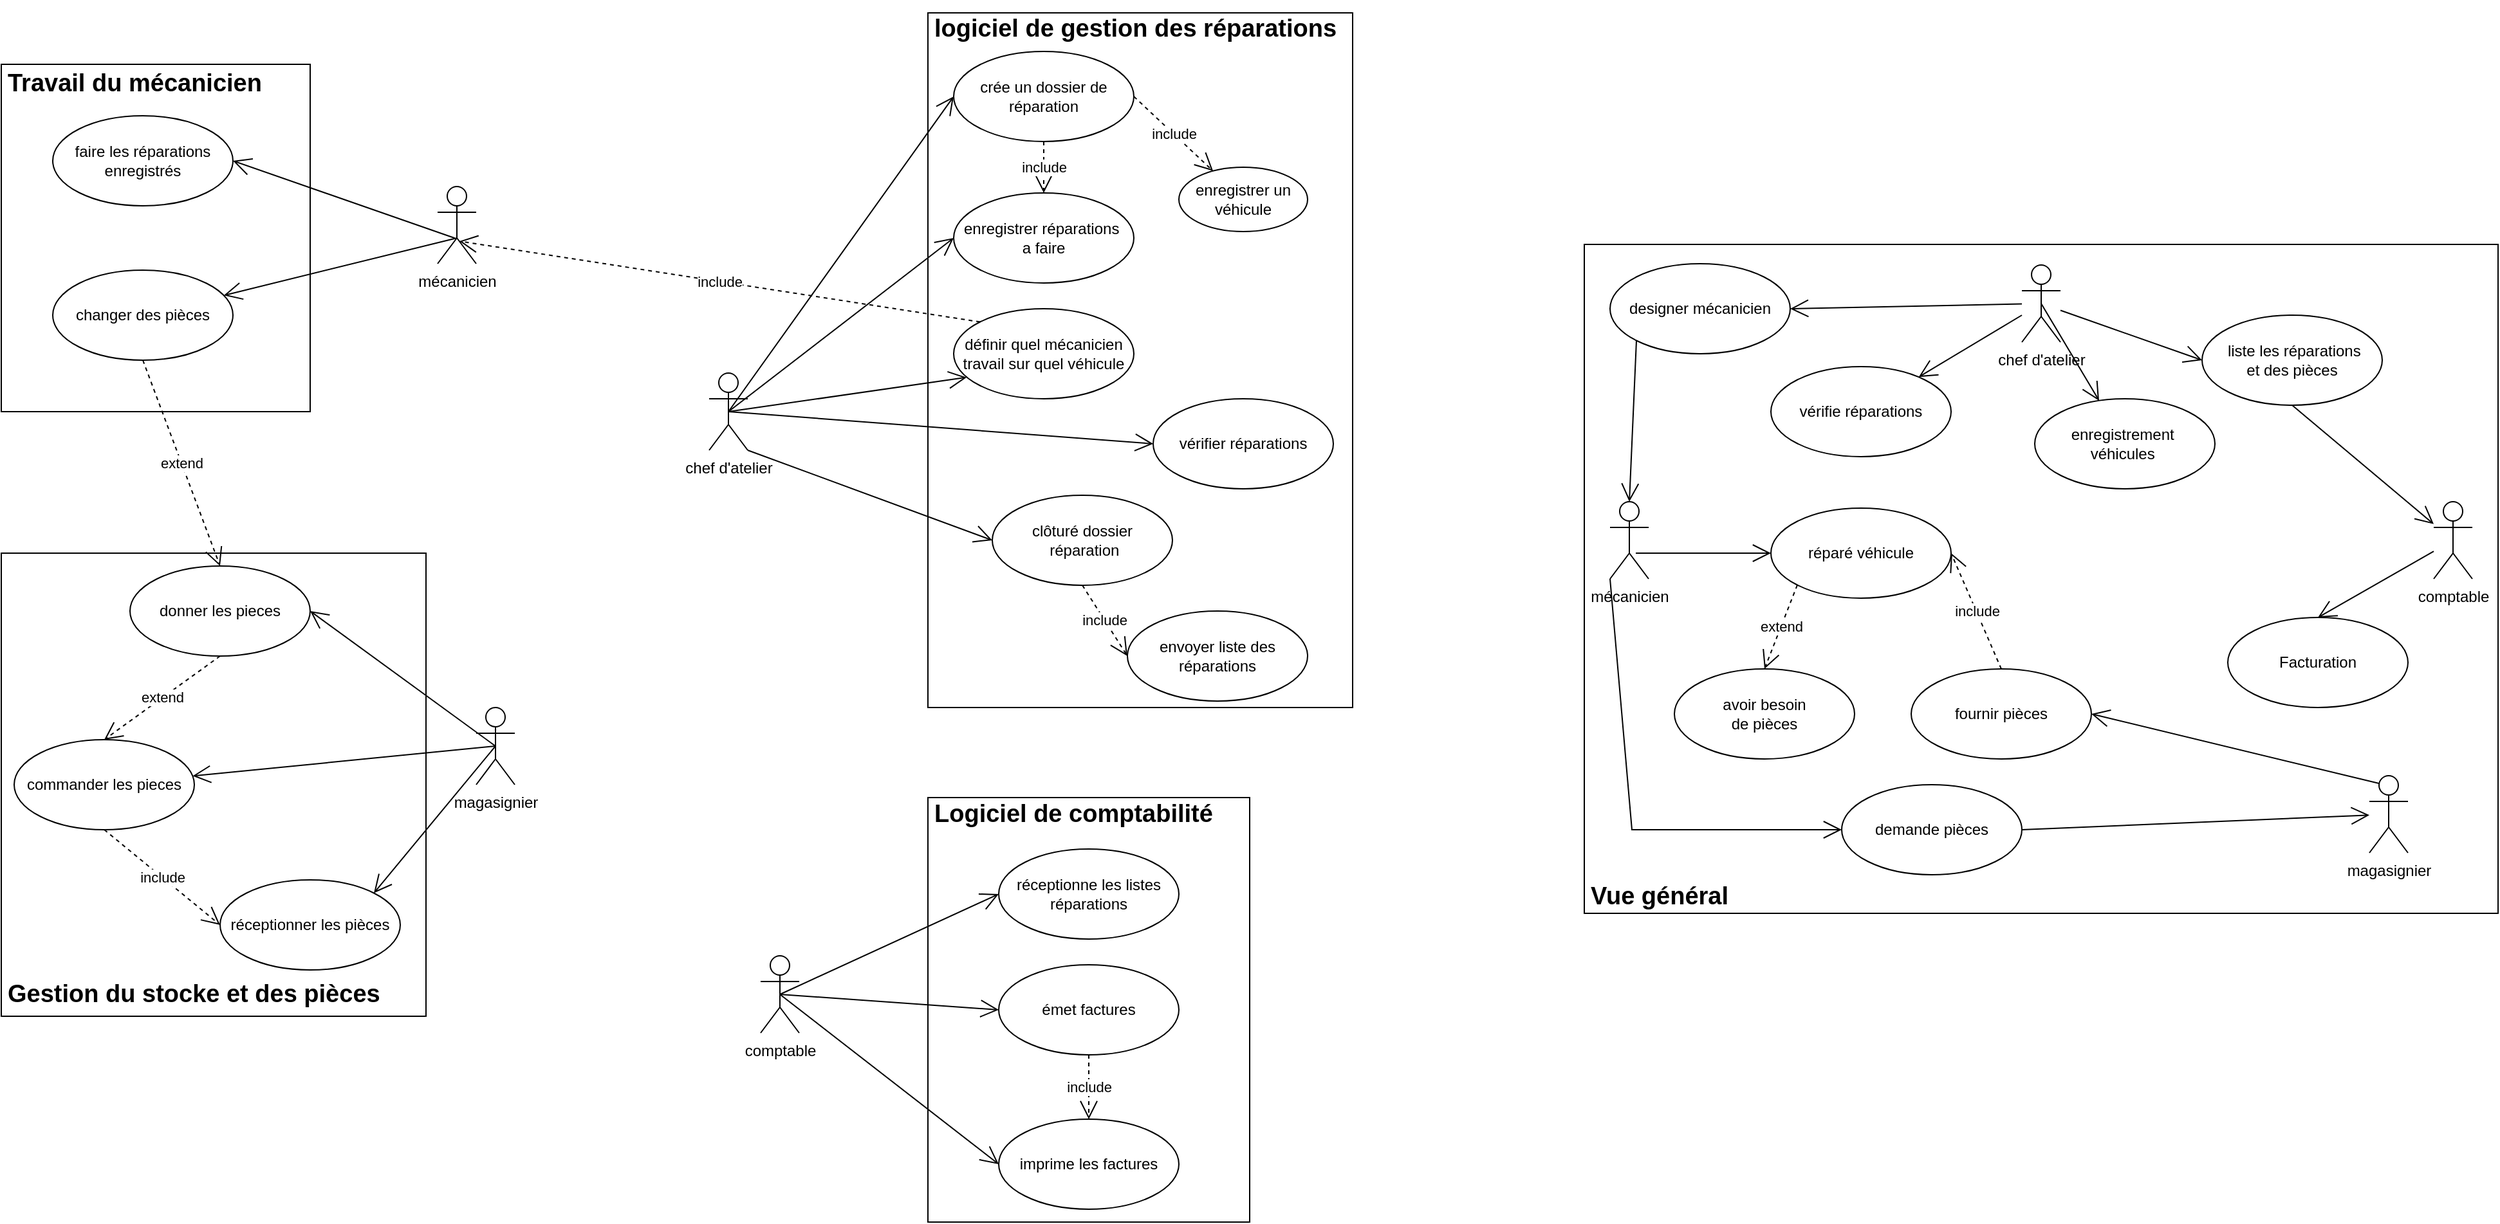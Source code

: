 <mxfile version="24.8.6">
  <diagram name="Page-1" id="wGb8WQe8dFVdb0Nz1Q5S">
    <mxGraphModel dx="1687" dy="889" grid="1" gridSize="10" guides="1" tooltips="1" connect="1" arrows="1" fold="1" page="1" pageScale="1" pageWidth="827" pageHeight="1169" math="0" shadow="0">
      <root>
        <mxCell id="0" />
        <mxCell id="1" parent="0" />
        <mxCell id="0nGfKhoNtDC8-pFZN1kh-23" value="&lt;h2&gt;&lt;br&gt;&lt;/h2&gt;" style="html=1;whiteSpace=wrap;align=center;" vertex="1" parent="1">
          <mxGeometry x="750" y="30" width="330" height="540" as="geometry" />
        </mxCell>
        <mxCell id="0nGfKhoNtDC8-pFZN1kh-4" value="comptable" style="shape=umlActor;verticalLabelPosition=bottom;verticalAlign=top;html=1;outlineConnect=0;" vertex="1" parent="1">
          <mxGeometry x="620" y="763" width="30" height="60" as="geometry" />
        </mxCell>
        <mxCell id="0nGfKhoNtDC8-pFZN1kh-9" value="chef d&#39;atelier" style="shape=umlActor;verticalLabelPosition=bottom;verticalAlign=top;html=1;outlineConnect=0;" vertex="1" parent="1">
          <mxGeometry x="580" y="310" width="30" height="60" as="geometry" />
        </mxCell>
        <mxCell id="0nGfKhoNtDC8-pFZN1kh-13" value="magasignier" style="shape=umlActor;verticalLabelPosition=bottom;verticalAlign=top;html=1;outlineConnect=0;" vertex="1" parent="1">
          <mxGeometry x="399" y="570" width="30" height="60" as="geometry" />
        </mxCell>
        <mxCell id="0nGfKhoNtDC8-pFZN1kh-14" value="enregistrer un véhicule" style="ellipse;whiteSpace=wrap;html=1;" vertex="1" parent="1">
          <mxGeometry x="945" y="150" width="100" height="50" as="geometry" />
        </mxCell>
        <mxCell id="0nGfKhoNtDC8-pFZN1kh-17" value="enregistrer réparations&amp;nbsp;&lt;div&gt;a faire&lt;/div&gt;" style="ellipse;whiteSpace=wrap;html=1;" vertex="1" parent="1">
          <mxGeometry x="770" y="170" width="140" height="70" as="geometry" />
        </mxCell>
        <mxCell id="0nGfKhoNtDC8-pFZN1kh-18" value="définir quel mécanicien travail sur quel véhicule" style="ellipse;whiteSpace=wrap;html=1;" vertex="1" parent="1">
          <mxGeometry x="770" y="260" width="140" height="70" as="geometry" />
        </mxCell>
        <mxCell id="0nGfKhoNtDC8-pFZN1kh-19" value="vérifier réparations" style="ellipse;whiteSpace=wrap;html=1;" vertex="1" parent="1">
          <mxGeometry x="925" y="330" width="140" height="70" as="geometry" />
        </mxCell>
        <mxCell id="0nGfKhoNtDC8-pFZN1kh-20" value="clôturé dossier&lt;div&gt;&amp;nbsp;réparation&lt;/div&gt;" style="ellipse;whiteSpace=wrap;html=1;" vertex="1" parent="1">
          <mxGeometry x="800" y="405" width="140" height="70" as="geometry" />
        </mxCell>
        <mxCell id="0nGfKhoNtDC8-pFZN1kh-21" value="crée un dossier de réparation" style="ellipse;whiteSpace=wrap;html=1;" vertex="1" parent="1">
          <mxGeometry x="770" y="60" width="140" height="70" as="geometry" />
        </mxCell>
        <mxCell id="0nGfKhoNtDC8-pFZN1kh-25" value="mécanicien" style="shape=umlActor;verticalLabelPosition=bottom;verticalAlign=top;html=1;" vertex="1" parent="1">
          <mxGeometry x="369" y="165" width="30" height="60" as="geometry" />
        </mxCell>
        <mxCell id="0nGfKhoNtDC8-pFZN1kh-26" value="" style="html=1;whiteSpace=wrap;" vertex="1" parent="1">
          <mxGeometry x="30" y="70" width="240" height="270" as="geometry" />
        </mxCell>
        <mxCell id="0nGfKhoNtDC8-pFZN1kh-28" value="faire les réparations&lt;div&gt;enregistrés&lt;/div&gt;" style="ellipse;whiteSpace=wrap;html=1;" vertex="1" parent="1">
          <mxGeometry x="70" y="110" width="140" height="70" as="geometry" />
        </mxCell>
        <mxCell id="0nGfKhoNtDC8-pFZN1kh-29" value="changer des pièces" style="ellipse;whiteSpace=wrap;html=1;" vertex="1" parent="1">
          <mxGeometry x="70" y="230" width="140" height="70" as="geometry" />
        </mxCell>
        <mxCell id="0nGfKhoNtDC8-pFZN1kh-31" value="" style="html=1;whiteSpace=wrap;" vertex="1" parent="1">
          <mxGeometry x="30" y="450" width="330" height="360" as="geometry" />
        </mxCell>
        <mxCell id="0nGfKhoNtDC8-pFZN1kh-33" value="donner les pieces" style="ellipse;whiteSpace=wrap;html=1;" vertex="1" parent="1">
          <mxGeometry x="130" y="460" width="140" height="70" as="geometry" />
        </mxCell>
        <mxCell id="0nGfKhoNtDC8-pFZN1kh-34" value="commander les pieces" style="ellipse;whiteSpace=wrap;html=1;" vertex="1" parent="1">
          <mxGeometry x="40" y="595" width="140" height="70" as="geometry" />
        </mxCell>
        <mxCell id="0nGfKhoNtDC8-pFZN1kh-35" value="réceptionner les pièces" style="ellipse;whiteSpace=wrap;html=1;" vertex="1" parent="1">
          <mxGeometry x="200" y="704" width="140" height="70" as="geometry" />
        </mxCell>
        <mxCell id="0nGfKhoNtDC8-pFZN1kh-37" value="envoyer liste des réparations" style="ellipse;whiteSpace=wrap;html=1;" vertex="1" parent="1">
          <mxGeometry x="905" y="495" width="140" height="70" as="geometry" />
        </mxCell>
        <mxCell id="0nGfKhoNtDC8-pFZN1kh-38" value="" style="html=1;whiteSpace=wrap;" vertex="1" parent="1">
          <mxGeometry x="750" y="640" width="250" height="330" as="geometry" />
        </mxCell>
        <mxCell id="0nGfKhoNtDC8-pFZN1kh-39" value="réceptionne les listes réparations" style="ellipse;whiteSpace=wrap;html=1;" vertex="1" parent="1">
          <mxGeometry x="805" y="680" width="140" height="70" as="geometry" />
        </mxCell>
        <mxCell id="0nGfKhoNtDC8-pFZN1kh-40" value="émet factures" style="ellipse;whiteSpace=wrap;html=1;" vertex="1" parent="1">
          <mxGeometry x="805" y="770" width="140" height="70" as="geometry" />
        </mxCell>
        <mxCell id="0nGfKhoNtDC8-pFZN1kh-41" value="imprime les factures" style="ellipse;whiteSpace=wrap;html=1;" vertex="1" parent="1">
          <mxGeometry x="805" y="890" width="140" height="70" as="geometry" />
        </mxCell>
        <mxCell id="0nGfKhoNtDC8-pFZN1kh-42" value="logiciel de gestion des réparations" style="text;align=left;fontStyle=1;verticalAlign=middle;spacingLeft=3;spacingRight=3;strokeColor=none;rotatable=0;points=[[0,0.5],[1,0.5]];portConstraint=eastwest;fontSize=19;" vertex="1" parent="1">
          <mxGeometry x="750" y="20" width="456" height="40" as="geometry" />
        </mxCell>
        <mxCell id="0nGfKhoNtDC8-pFZN1kh-43" value="&lt;font style=&quot;font-size: 19px;&quot;&gt;Logiciel de comptabilité&lt;/font&gt;" style="text;align=left;fontStyle=1;verticalAlign=middle;spacingLeft=3;spacingRight=3;strokeColor=none;rotatable=0;points=[[0,0.5],[1,0.5]];portConstraint=eastwest;html=1;" vertex="1" parent="1">
          <mxGeometry x="750" y="640" width="80" height="26" as="geometry" />
        </mxCell>
        <mxCell id="0nGfKhoNtDC8-pFZN1kh-44" value="&lt;font style=&quot;font-size: 19px;&quot;&gt;Gestion du stocke et des pièces&lt;/font&gt;" style="text;align=left;fontStyle=1;verticalAlign=middle;spacingLeft=3;spacingRight=3;strokeColor=none;rotatable=0;points=[[0,0.5],[1,0.5]];portConstraint=eastwest;html=1;" vertex="1" parent="1">
          <mxGeometry x="30" y="780" width="80" height="26" as="geometry" />
        </mxCell>
        <mxCell id="0nGfKhoNtDC8-pFZN1kh-45" value="&lt;font style=&quot;font-size: 19px;&quot;&gt;Travail du mécanicien&amp;nbsp;&lt;/font&gt;" style="text;align=left;fontStyle=1;verticalAlign=middle;spacingLeft=3;spacingRight=3;strokeColor=none;rotatable=0;points=[[0,0.5],[1,0.5]];portConstraint=eastwest;html=1;" vertex="1" parent="1">
          <mxGeometry x="30" y="72" width="80" height="26" as="geometry" />
        </mxCell>
        <mxCell id="0nGfKhoNtDC8-pFZN1kh-58" value="" style="html=1;whiteSpace=wrap;" vertex="1" parent="1">
          <mxGeometry x="1260" y="210" width="710" height="520" as="geometry" />
        </mxCell>
        <mxCell id="0nGfKhoNtDC8-pFZN1kh-59" value="enregistrement&amp;nbsp;&lt;div&gt;véhicules&amp;nbsp;&lt;/div&gt;" style="ellipse;whiteSpace=wrap;html=1;" vertex="1" parent="1">
          <mxGeometry x="1610" y="330" width="140" height="70" as="geometry" />
        </mxCell>
        <mxCell id="0nGfKhoNtDC8-pFZN1kh-60" value="chef d&#39;atelier" style="shape=umlActor;verticalLabelPosition=bottom;verticalAlign=top;html=1;outlineConnect=0;" vertex="1" parent="1">
          <mxGeometry x="1600" y="226" width="30" height="60" as="geometry" />
        </mxCell>
        <mxCell id="0nGfKhoNtDC8-pFZN1kh-61" value="comptable" style="shape=umlActor;verticalLabelPosition=bottom;verticalAlign=top;html=1;outlineConnect=0;" vertex="1" parent="1">
          <mxGeometry x="1920" y="410" width="30" height="60" as="geometry" />
        </mxCell>
        <mxCell id="0nGfKhoNtDC8-pFZN1kh-62" value="Facturation" style="ellipse;whiteSpace=wrap;html=1;" vertex="1" parent="1">
          <mxGeometry x="1760" y="500" width="140" height="70" as="geometry" />
        </mxCell>
        <mxCell id="0nGfKhoNtDC8-pFZN1kh-63" value="magasignier" style="shape=umlActor;verticalLabelPosition=bottom;verticalAlign=top;html=1;outlineConnect=0;" vertex="1" parent="1">
          <mxGeometry x="1870" y="623" width="30" height="60" as="geometry" />
        </mxCell>
        <mxCell id="0nGfKhoNtDC8-pFZN1kh-64" value="mécanicien" style="shape=umlActor;verticalLabelPosition=bottom;verticalAlign=top;html=1;" vertex="1" parent="1">
          <mxGeometry x="1280" y="410" width="30" height="60" as="geometry" />
        </mxCell>
        <mxCell id="0nGfKhoNtDC8-pFZN1kh-65" value="réparé véhicule" style="ellipse;whiteSpace=wrap;html=1;" vertex="1" parent="1">
          <mxGeometry x="1405" y="415" width="140" height="70" as="geometry" />
        </mxCell>
        <mxCell id="0nGfKhoNtDC8-pFZN1kh-66" value="fournir pièces" style="ellipse;whiteSpace=wrap;html=1;" vertex="1" parent="1">
          <mxGeometry x="1514" y="540" width="140" height="70" as="geometry" />
        </mxCell>
        <mxCell id="0nGfKhoNtDC8-pFZN1kh-76" value="extend" style="endArrow=open;endSize=12;dashed=1;html=1;rounded=0;entryX=0.5;entryY=0;entryDx=0;entryDy=0;exitX=0.5;exitY=1;exitDx=0;exitDy=0;" edge="1" parent="1" source="0nGfKhoNtDC8-pFZN1kh-29" target="0nGfKhoNtDC8-pFZN1kh-33">
          <mxGeometry width="160" relative="1" as="geometry">
            <mxPoint x="410" y="320" as="sourcePoint" />
            <mxPoint x="460" y="314" as="targetPoint" />
          </mxGeometry>
        </mxCell>
        <mxCell id="0nGfKhoNtDC8-pFZN1kh-78" value="include" style="endArrow=open;endSize=12;dashed=1;html=1;rounded=0;exitX=1;exitY=0.5;exitDx=0;exitDy=0;" edge="1" parent="1" source="0nGfKhoNtDC8-pFZN1kh-21" target="0nGfKhoNtDC8-pFZN1kh-14">
          <mxGeometry width="160" relative="1" as="geometry">
            <mxPoint x="630" y="340" as="sourcePoint" />
            <mxPoint x="790" y="340" as="targetPoint" />
          </mxGeometry>
        </mxCell>
        <mxCell id="0nGfKhoNtDC8-pFZN1kh-79" value="include" style="endArrow=open;endSize=12;dashed=1;html=1;rounded=0;exitX=0.5;exitY=1;exitDx=0;exitDy=0;" edge="1" parent="1" source="0nGfKhoNtDC8-pFZN1kh-21" target="0nGfKhoNtDC8-pFZN1kh-17">
          <mxGeometry width="160" relative="1" as="geometry">
            <mxPoint x="630" y="340" as="sourcePoint" />
            <mxPoint x="790" y="340" as="targetPoint" />
          </mxGeometry>
        </mxCell>
        <mxCell id="0nGfKhoNtDC8-pFZN1kh-80" value="include" style="endArrow=open;endSize=12;dashed=1;html=1;rounded=0;entryX=0.565;entryY=0.708;entryDx=0;entryDy=0;entryPerimeter=0;exitX=0;exitY=0;exitDx=0;exitDy=0;" edge="1" parent="1" source="0nGfKhoNtDC8-pFZN1kh-18" target="0nGfKhoNtDC8-pFZN1kh-25">
          <mxGeometry width="160" relative="1" as="geometry">
            <mxPoint x="630" y="340" as="sourcePoint" />
            <mxPoint x="790" y="340" as="targetPoint" />
          </mxGeometry>
        </mxCell>
        <mxCell id="0nGfKhoNtDC8-pFZN1kh-86" value="include" style="endArrow=open;endSize=12;dashed=1;html=1;rounded=0;exitX=0.5;exitY=1;exitDx=0;exitDy=0;entryX=0;entryY=0.5;entryDx=0;entryDy=0;" edge="1" parent="1" source="0nGfKhoNtDC8-pFZN1kh-20" target="0nGfKhoNtDC8-pFZN1kh-37">
          <mxGeometry width="160" relative="1" as="geometry">
            <mxPoint x="480" y="355" as="sourcePoint" />
            <mxPoint x="816" y="560" as="targetPoint" />
          </mxGeometry>
        </mxCell>
        <mxCell id="0nGfKhoNtDC8-pFZN1kh-88" value="extend" style="endArrow=open;endSize=12;dashed=1;html=1;rounded=0;exitX=0.5;exitY=1;exitDx=0;exitDy=0;entryX=0.5;entryY=0;entryDx=0;entryDy=0;" edge="1" parent="1" source="0nGfKhoNtDC8-pFZN1kh-33" target="0nGfKhoNtDC8-pFZN1kh-34">
          <mxGeometry width="160" relative="1" as="geometry">
            <mxPoint x="630" y="640" as="sourcePoint" />
            <mxPoint x="790" y="640" as="targetPoint" />
          </mxGeometry>
        </mxCell>
        <mxCell id="0nGfKhoNtDC8-pFZN1kh-89" value="include" style="endArrow=open;endSize=12;dashed=1;html=1;rounded=0;exitX=0.5;exitY=1;exitDx=0;exitDy=0;entryX=0;entryY=0.5;entryDx=0;entryDy=0;" edge="1" parent="1" source="0nGfKhoNtDC8-pFZN1kh-34" target="0nGfKhoNtDC8-pFZN1kh-35">
          <mxGeometry width="160" relative="1" as="geometry">
            <mxPoint x="630" y="640" as="sourcePoint" />
            <mxPoint x="790" y="640" as="targetPoint" />
          </mxGeometry>
        </mxCell>
        <mxCell id="0nGfKhoNtDC8-pFZN1kh-94" value="include" style="endArrow=open;endSize=12;dashed=1;html=1;rounded=0;exitX=0.5;exitY=1;exitDx=0;exitDy=0;entryX=0.5;entryY=0;entryDx=0;entryDy=0;" edge="1" parent="1" source="0nGfKhoNtDC8-pFZN1kh-40" target="0nGfKhoNtDC8-pFZN1kh-41">
          <mxGeometry width="160" relative="1" as="geometry">
            <mxPoint x="630" y="640" as="sourcePoint" />
            <mxPoint x="790" y="640" as="targetPoint" />
          </mxGeometry>
        </mxCell>
        <mxCell id="0nGfKhoNtDC8-pFZN1kh-95" value="designer mécanicien" style="ellipse;whiteSpace=wrap;html=1;" vertex="1" parent="1">
          <mxGeometry x="1280" y="225" width="140" height="70" as="geometry" />
        </mxCell>
        <mxCell id="0nGfKhoNtDC8-pFZN1kh-101" value="avoir besoin&lt;div&gt;de pièces&lt;/div&gt;" style="ellipse;whiteSpace=wrap;html=1;" vertex="1" parent="1">
          <mxGeometry x="1330" y="540" width="140" height="70" as="geometry" />
        </mxCell>
        <mxCell id="0nGfKhoNtDC8-pFZN1kh-102" value="extend" style="endArrow=open;endSize=12;dashed=1;html=1;rounded=0;exitX=0;exitY=1;exitDx=0;exitDy=0;entryX=0.5;entryY=0;entryDx=0;entryDy=0;" edge="1" parent="1" source="0nGfKhoNtDC8-pFZN1kh-65" target="0nGfKhoNtDC8-pFZN1kh-101">
          <mxGeometry width="160" relative="1" as="geometry">
            <mxPoint x="1590" y="485" as="sourcePoint" />
            <mxPoint x="1750" y="485" as="targetPoint" />
          </mxGeometry>
        </mxCell>
        <mxCell id="0nGfKhoNtDC8-pFZN1kh-105" value="include" style="endArrow=open;endSize=12;dashed=1;html=1;rounded=0;exitX=0.5;exitY=0;exitDx=0;exitDy=0;entryX=1;entryY=0.5;entryDx=0;entryDy=0;" edge="1" parent="1" source="0nGfKhoNtDC8-pFZN1kh-66" target="0nGfKhoNtDC8-pFZN1kh-65">
          <mxGeometry width="160" relative="1" as="geometry">
            <mxPoint x="1590" y="485" as="sourcePoint" />
            <mxPoint x="1750" y="485" as="targetPoint" />
          </mxGeometry>
        </mxCell>
        <mxCell id="0nGfKhoNtDC8-pFZN1kh-108" value="&amp;nbsp;liste les réparations&lt;div&gt;et des pièces&lt;/div&gt;" style="ellipse;whiteSpace=wrap;html=1;" vertex="1" parent="1">
          <mxGeometry x="1740" y="265" width="140" height="70" as="geometry" />
        </mxCell>
        <mxCell id="0nGfKhoNtDC8-pFZN1kh-111" value="&lt;font style=&quot;font-size: 19px;&quot;&gt;Vue général&lt;/font&gt;" style="text;align=left;fontStyle=1;verticalAlign=middle;spacingLeft=3;spacingRight=3;strokeColor=none;rotatable=0;points=[[0,0.5],[1,0.5]];portConstraint=eastwest;html=1;" vertex="1" parent="1">
          <mxGeometry x="1260" y="704" width="80" height="26" as="geometry" />
        </mxCell>
        <mxCell id="0nGfKhoNtDC8-pFZN1kh-112" value="" style="endArrow=open;endFill=1;endSize=12;html=1;rounded=0;exitX=0.447;exitY=0.669;exitDx=0;exitDy=0;exitPerimeter=0;entryX=1;entryY=0.5;entryDx=0;entryDy=0;" edge="1" parent="1" source="0nGfKhoNtDC8-pFZN1kh-25" target="0nGfKhoNtDC8-pFZN1kh-28">
          <mxGeometry width="160" relative="1" as="geometry">
            <mxPoint x="690" y="400" as="sourcePoint" />
            <mxPoint x="850" y="400" as="targetPoint" />
          </mxGeometry>
        </mxCell>
        <mxCell id="0nGfKhoNtDC8-pFZN1kh-113" value="" style="endArrow=open;endFill=1;endSize=12;html=1;rounded=0;exitX=0.486;exitY=0.669;exitDx=0;exitDy=0;exitPerimeter=0;" edge="1" parent="1" source="0nGfKhoNtDC8-pFZN1kh-25" target="0nGfKhoNtDC8-pFZN1kh-29">
          <mxGeometry width="160" relative="1" as="geometry">
            <mxPoint x="392" y="215" as="sourcePoint" />
            <mxPoint x="220" y="155" as="targetPoint" />
          </mxGeometry>
        </mxCell>
        <mxCell id="0nGfKhoNtDC8-pFZN1kh-114" value="" style="endArrow=open;endFill=1;endSize=12;html=1;rounded=0;exitX=0.5;exitY=0.5;exitDx=0;exitDy=0;exitPerimeter=0;entryX=1;entryY=0.5;entryDx=0;entryDy=0;" edge="1" parent="1" source="0nGfKhoNtDC8-pFZN1kh-13" target="0nGfKhoNtDC8-pFZN1kh-33">
          <mxGeometry width="160" relative="1" as="geometry">
            <mxPoint x="690" y="520" as="sourcePoint" />
            <mxPoint x="850" y="520" as="targetPoint" />
          </mxGeometry>
        </mxCell>
        <mxCell id="0nGfKhoNtDC8-pFZN1kh-115" value="" style="endArrow=open;endFill=1;endSize=12;html=1;rounded=0;exitX=0.5;exitY=0.5;exitDx=0;exitDy=0;exitPerimeter=0;" edge="1" parent="1" source="0nGfKhoNtDC8-pFZN1kh-13" target="0nGfKhoNtDC8-pFZN1kh-34">
          <mxGeometry width="160" relative="1" as="geometry">
            <mxPoint x="424" y="610" as="sourcePoint" />
            <mxPoint x="280" y="505" as="targetPoint" />
          </mxGeometry>
        </mxCell>
        <mxCell id="0nGfKhoNtDC8-pFZN1kh-116" value="" style="endArrow=open;endFill=1;endSize=12;html=1;rounded=0;exitX=0.5;exitY=0.5;exitDx=0;exitDy=0;exitPerimeter=0;entryX=1;entryY=0;entryDx=0;entryDy=0;" edge="1" parent="1" source="0nGfKhoNtDC8-pFZN1kh-13" target="0nGfKhoNtDC8-pFZN1kh-35">
          <mxGeometry width="160" relative="1" as="geometry">
            <mxPoint x="424" y="610" as="sourcePoint" />
            <mxPoint x="189" y="633" as="targetPoint" />
          </mxGeometry>
        </mxCell>
        <mxCell id="0nGfKhoNtDC8-pFZN1kh-117" value="" style="endArrow=open;endFill=1;endSize=12;html=1;rounded=0;exitX=0.5;exitY=0.5;exitDx=0;exitDy=0;exitPerimeter=0;entryX=0;entryY=0.5;entryDx=0;entryDy=0;" edge="1" parent="1" source="0nGfKhoNtDC8-pFZN1kh-9" target="0nGfKhoNtDC8-pFZN1kh-21">
          <mxGeometry width="160" relative="1" as="geometry">
            <mxPoint x="690" y="290" as="sourcePoint" />
            <mxPoint x="850" y="290" as="targetPoint" />
          </mxGeometry>
        </mxCell>
        <mxCell id="0nGfKhoNtDC8-pFZN1kh-118" value="" style="endArrow=open;endFill=1;endSize=12;html=1;rounded=0;entryX=0;entryY=0.5;entryDx=0;entryDy=0;exitX=0.5;exitY=0.5;exitDx=0;exitDy=0;exitPerimeter=0;" edge="1" parent="1" source="0nGfKhoNtDC8-pFZN1kh-9" target="0nGfKhoNtDC8-pFZN1kh-17">
          <mxGeometry width="160" relative="1" as="geometry">
            <mxPoint x="600" y="340" as="sourcePoint" />
            <mxPoint x="850" y="290" as="targetPoint" />
          </mxGeometry>
        </mxCell>
        <mxCell id="0nGfKhoNtDC8-pFZN1kh-119" value="" style="endArrow=open;endFill=1;endSize=12;html=1;rounded=0;exitX=0.5;exitY=0.5;exitDx=0;exitDy=0;exitPerimeter=0;entryX=0;entryY=0.5;entryDx=0;entryDy=0;" edge="1" parent="1" source="0nGfKhoNtDC8-pFZN1kh-9" target="0nGfKhoNtDC8-pFZN1kh-19">
          <mxGeometry width="160" relative="1" as="geometry">
            <mxPoint x="690" y="290" as="sourcePoint" />
            <mxPoint x="850" y="290" as="targetPoint" />
          </mxGeometry>
        </mxCell>
        <mxCell id="0nGfKhoNtDC8-pFZN1kh-120" value="" style="endArrow=open;endFill=1;endSize=12;html=1;rounded=0;entryX=0.072;entryY=0.762;entryDx=0;entryDy=0;entryPerimeter=0;exitX=0.5;exitY=0.5;exitDx=0;exitDy=0;exitPerimeter=0;" edge="1" parent="1" source="0nGfKhoNtDC8-pFZN1kh-9" target="0nGfKhoNtDC8-pFZN1kh-18">
          <mxGeometry width="160" relative="1" as="geometry">
            <mxPoint x="590" y="340" as="sourcePoint" />
            <mxPoint x="850" y="290" as="targetPoint" />
          </mxGeometry>
        </mxCell>
        <mxCell id="0nGfKhoNtDC8-pFZN1kh-121" value="" style="endArrow=open;endFill=1;endSize=12;html=1;rounded=0;exitX=1;exitY=1;exitDx=0;exitDy=0;exitPerimeter=0;entryX=0;entryY=0.5;entryDx=0;entryDy=0;" edge="1" parent="1" source="0nGfKhoNtDC8-pFZN1kh-9" target="0nGfKhoNtDC8-pFZN1kh-20">
          <mxGeometry width="160" relative="1" as="geometry">
            <mxPoint x="690" y="290" as="sourcePoint" />
            <mxPoint x="850" y="290" as="targetPoint" />
          </mxGeometry>
        </mxCell>
        <mxCell id="0nGfKhoNtDC8-pFZN1kh-123" value="" style="endArrow=open;endFill=1;endSize=12;html=1;rounded=0;exitX=0.5;exitY=0.5;exitDx=0;exitDy=0;exitPerimeter=0;entryX=0;entryY=0.5;entryDx=0;entryDy=0;" edge="1" parent="1" source="0nGfKhoNtDC8-pFZN1kh-4" target="0nGfKhoNtDC8-pFZN1kh-39">
          <mxGeometry width="160" relative="1" as="geometry">
            <mxPoint x="690" y="640" as="sourcePoint" />
            <mxPoint x="850" y="640" as="targetPoint" />
          </mxGeometry>
        </mxCell>
        <mxCell id="0nGfKhoNtDC8-pFZN1kh-124" value="" style="endArrow=open;endFill=1;endSize=12;html=1;rounded=0;exitX=0.5;exitY=0.5;exitDx=0;exitDy=0;exitPerimeter=0;entryX=0;entryY=0.5;entryDx=0;entryDy=0;" edge="1" parent="1" source="0nGfKhoNtDC8-pFZN1kh-4" target="0nGfKhoNtDC8-pFZN1kh-40">
          <mxGeometry width="160" relative="1" as="geometry">
            <mxPoint x="690" y="640" as="sourcePoint" />
            <mxPoint x="850" y="640" as="targetPoint" />
          </mxGeometry>
        </mxCell>
        <mxCell id="0nGfKhoNtDC8-pFZN1kh-125" value="" style="endArrow=open;endFill=1;endSize=12;html=1;rounded=0;exitX=0.5;exitY=0.5;exitDx=0;exitDy=0;exitPerimeter=0;entryX=0;entryY=0.5;entryDx=0;entryDy=0;" edge="1" parent="1" source="0nGfKhoNtDC8-pFZN1kh-4" target="0nGfKhoNtDC8-pFZN1kh-41">
          <mxGeometry width="160" relative="1" as="geometry">
            <mxPoint x="690" y="640" as="sourcePoint" />
            <mxPoint x="850" y="640" as="targetPoint" />
          </mxGeometry>
        </mxCell>
        <mxCell id="0nGfKhoNtDC8-pFZN1kh-126" value="" style="endArrow=open;endFill=1;endSize=12;html=1;rounded=0;entryX=1;entryY=0.5;entryDx=0;entryDy=0;" edge="1" parent="1" source="0nGfKhoNtDC8-pFZN1kh-60" target="0nGfKhoNtDC8-pFZN1kh-95">
          <mxGeometry width="160" relative="1" as="geometry">
            <mxPoint x="1500" y="400" as="sourcePoint" />
            <mxPoint x="1660" y="400" as="targetPoint" />
          </mxGeometry>
        </mxCell>
        <mxCell id="0nGfKhoNtDC8-pFZN1kh-127" value="" style="endArrow=open;endFill=1;endSize=12;html=1;rounded=0;exitX=0;exitY=1;exitDx=0;exitDy=0;entryX=0.5;entryY=0;entryDx=0;entryDy=0;entryPerimeter=0;" edge="1" parent="1" source="0nGfKhoNtDC8-pFZN1kh-95" target="0nGfKhoNtDC8-pFZN1kh-64">
          <mxGeometry width="160" relative="1" as="geometry">
            <mxPoint x="1500" y="400" as="sourcePoint" />
            <mxPoint x="1300" y="410" as="targetPoint" />
          </mxGeometry>
        </mxCell>
        <mxCell id="0nGfKhoNtDC8-pFZN1kh-128" value="" style="endArrow=open;endFill=1;endSize=12;html=1;rounded=0;" edge="1" parent="1" target="0nGfKhoNtDC8-pFZN1kh-65">
          <mxGeometry width="160" relative="1" as="geometry">
            <mxPoint x="1300" y="450" as="sourcePoint" />
            <mxPoint x="1660" y="400" as="targetPoint" />
          </mxGeometry>
        </mxCell>
        <mxCell id="0nGfKhoNtDC8-pFZN1kh-129" value="demande pièces" style="ellipse;whiteSpace=wrap;html=1;" vertex="1" parent="1">
          <mxGeometry x="1460" y="630" width="140" height="70" as="geometry" />
        </mxCell>
        <mxCell id="0nGfKhoNtDC8-pFZN1kh-131" value="" style="endArrow=open;endFill=1;endSize=12;html=1;rounded=0;exitX=0;exitY=1;exitDx=0;exitDy=0;exitPerimeter=0;entryX=0;entryY=0.5;entryDx=0;entryDy=0;" edge="1" parent="1" source="0nGfKhoNtDC8-pFZN1kh-64" target="0nGfKhoNtDC8-pFZN1kh-129">
          <mxGeometry width="160" relative="1" as="geometry">
            <mxPoint x="1500" y="400" as="sourcePoint" />
            <mxPoint x="1660" y="400" as="targetPoint" />
            <Array as="points">
              <mxPoint x="1297" y="665" />
            </Array>
          </mxGeometry>
        </mxCell>
        <mxCell id="0nGfKhoNtDC8-pFZN1kh-132" value="" style="endArrow=open;endFill=1;endSize=12;html=1;rounded=0;exitX=1;exitY=0.5;exitDx=0;exitDy=0;" edge="1" parent="1" source="0nGfKhoNtDC8-pFZN1kh-129" target="0nGfKhoNtDC8-pFZN1kh-63">
          <mxGeometry width="160" relative="1" as="geometry">
            <mxPoint x="1500" y="400" as="sourcePoint" />
            <mxPoint x="1660" y="400" as="targetPoint" />
          </mxGeometry>
        </mxCell>
        <mxCell id="0nGfKhoNtDC8-pFZN1kh-133" value="" style="endArrow=open;endFill=1;endSize=12;html=1;rounded=0;entryX=1;entryY=0.5;entryDx=0;entryDy=0;exitX=0.25;exitY=0.1;exitDx=0;exitDy=0;exitPerimeter=0;" edge="1" parent="1" source="0nGfKhoNtDC8-pFZN1kh-63" target="0nGfKhoNtDC8-pFZN1kh-66">
          <mxGeometry width="160" relative="1" as="geometry">
            <mxPoint x="1880" y="660" as="sourcePoint" />
            <mxPoint x="1660" y="400" as="targetPoint" />
          </mxGeometry>
        </mxCell>
        <mxCell id="0nGfKhoNtDC8-pFZN1kh-134" value="" style="endArrow=open;endFill=1;endSize=12;html=1;rounded=0;entryX=0;entryY=0.5;entryDx=0;entryDy=0;" edge="1" parent="1" source="0nGfKhoNtDC8-pFZN1kh-60" target="0nGfKhoNtDC8-pFZN1kh-108">
          <mxGeometry width="160" relative="1" as="geometry">
            <mxPoint x="1500" y="400" as="sourcePoint" />
            <mxPoint x="1660" y="400" as="targetPoint" />
          </mxGeometry>
        </mxCell>
        <mxCell id="0nGfKhoNtDC8-pFZN1kh-137" value="" style="endArrow=open;endFill=1;endSize=12;html=1;rounded=0;exitX=0.5;exitY=0.5;exitDx=0;exitDy=0;exitPerimeter=0;" edge="1" parent="1" source="0nGfKhoNtDC8-pFZN1kh-60" target="0nGfKhoNtDC8-pFZN1kh-59">
          <mxGeometry width="160" relative="1" as="geometry">
            <mxPoint x="1640" y="271" as="sourcePoint" />
            <mxPoint x="1750" y="310" as="targetPoint" />
          </mxGeometry>
        </mxCell>
        <mxCell id="0nGfKhoNtDC8-pFZN1kh-139" value="" style="endArrow=open;endFill=1;endSize=12;html=1;rounded=0;exitX=0.5;exitY=1;exitDx=0;exitDy=0;" edge="1" parent="1" source="0nGfKhoNtDC8-pFZN1kh-108" target="0nGfKhoNtDC8-pFZN1kh-61">
          <mxGeometry width="160" relative="1" as="geometry">
            <mxPoint x="1500" y="400" as="sourcePoint" />
            <mxPoint x="1660" y="400" as="targetPoint" />
          </mxGeometry>
        </mxCell>
        <mxCell id="0nGfKhoNtDC8-pFZN1kh-141" value="" style="endArrow=open;endFill=1;endSize=12;html=1;rounded=0;entryX=0.5;entryY=0;entryDx=0;entryDy=0;" edge="1" parent="1" source="0nGfKhoNtDC8-pFZN1kh-61" target="0nGfKhoNtDC8-pFZN1kh-62">
          <mxGeometry width="160" relative="1" as="geometry">
            <mxPoint x="1810" y="340" as="sourcePoint" />
            <mxPoint x="1660" y="400" as="targetPoint" />
          </mxGeometry>
        </mxCell>
        <mxCell id="0nGfKhoNtDC8-pFZN1kh-142" value="vérifie réparations" style="ellipse;whiteSpace=wrap;html=1;" vertex="1" parent="1">
          <mxGeometry x="1405" y="305" width="140" height="70" as="geometry" />
        </mxCell>
        <mxCell id="0nGfKhoNtDC8-pFZN1kh-143" value="" style="endArrow=open;endFill=1;endSize=12;html=1;rounded=0;" edge="1" parent="1" source="0nGfKhoNtDC8-pFZN1kh-60" target="0nGfKhoNtDC8-pFZN1kh-142">
          <mxGeometry width="160" relative="1" as="geometry">
            <mxPoint x="1500" y="400" as="sourcePoint" />
            <mxPoint x="1660" y="400" as="targetPoint" />
          </mxGeometry>
        </mxCell>
      </root>
    </mxGraphModel>
  </diagram>
</mxfile>

